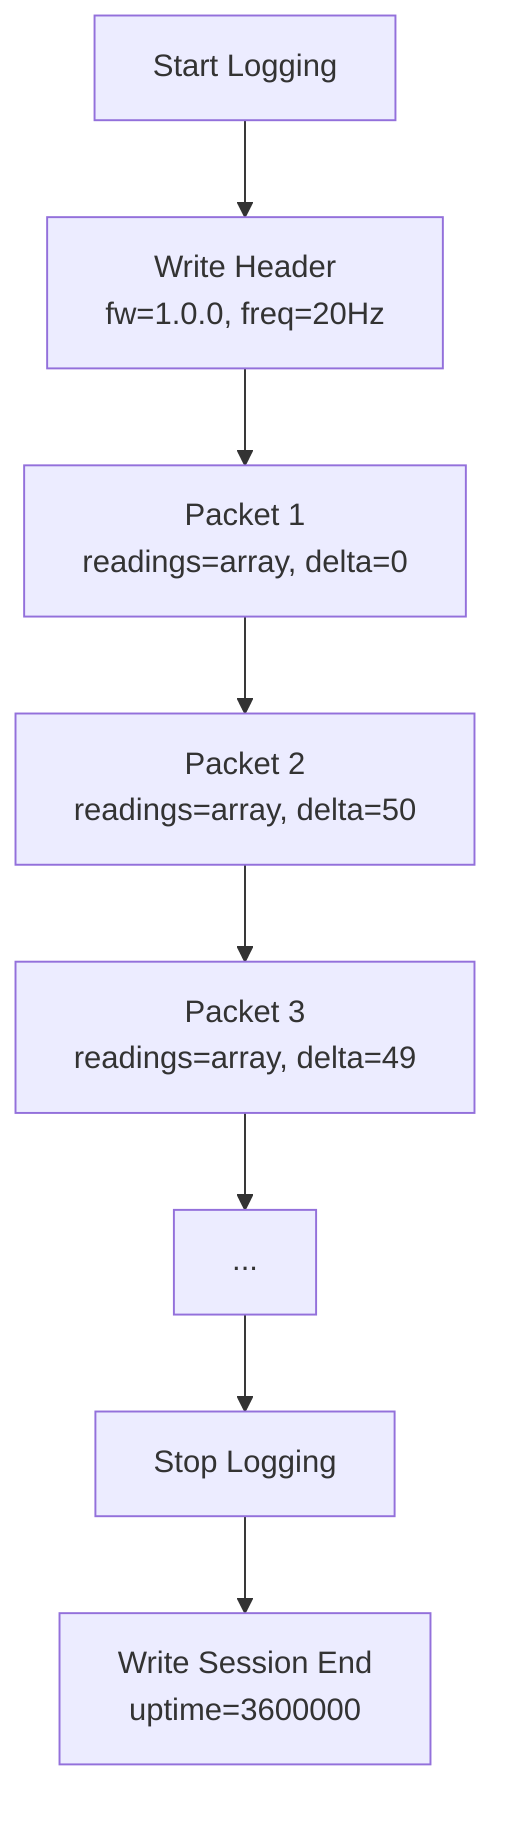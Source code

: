 graph TD
    A[Start Logging] --> B[Write Header<br/>fw=1.0.0, freq=20Hz]
    B --> C[Packet 1<br/>readings=array, delta=0]
    C --> D[Packet 2<br/>readings=array, delta=50]
    D --> E[Packet 3<br/>readings=array, delta=49]
    E --> F[...]
    F --> G[Stop Logging]
    G --> H[Write Session End<br/>uptime=3600000]